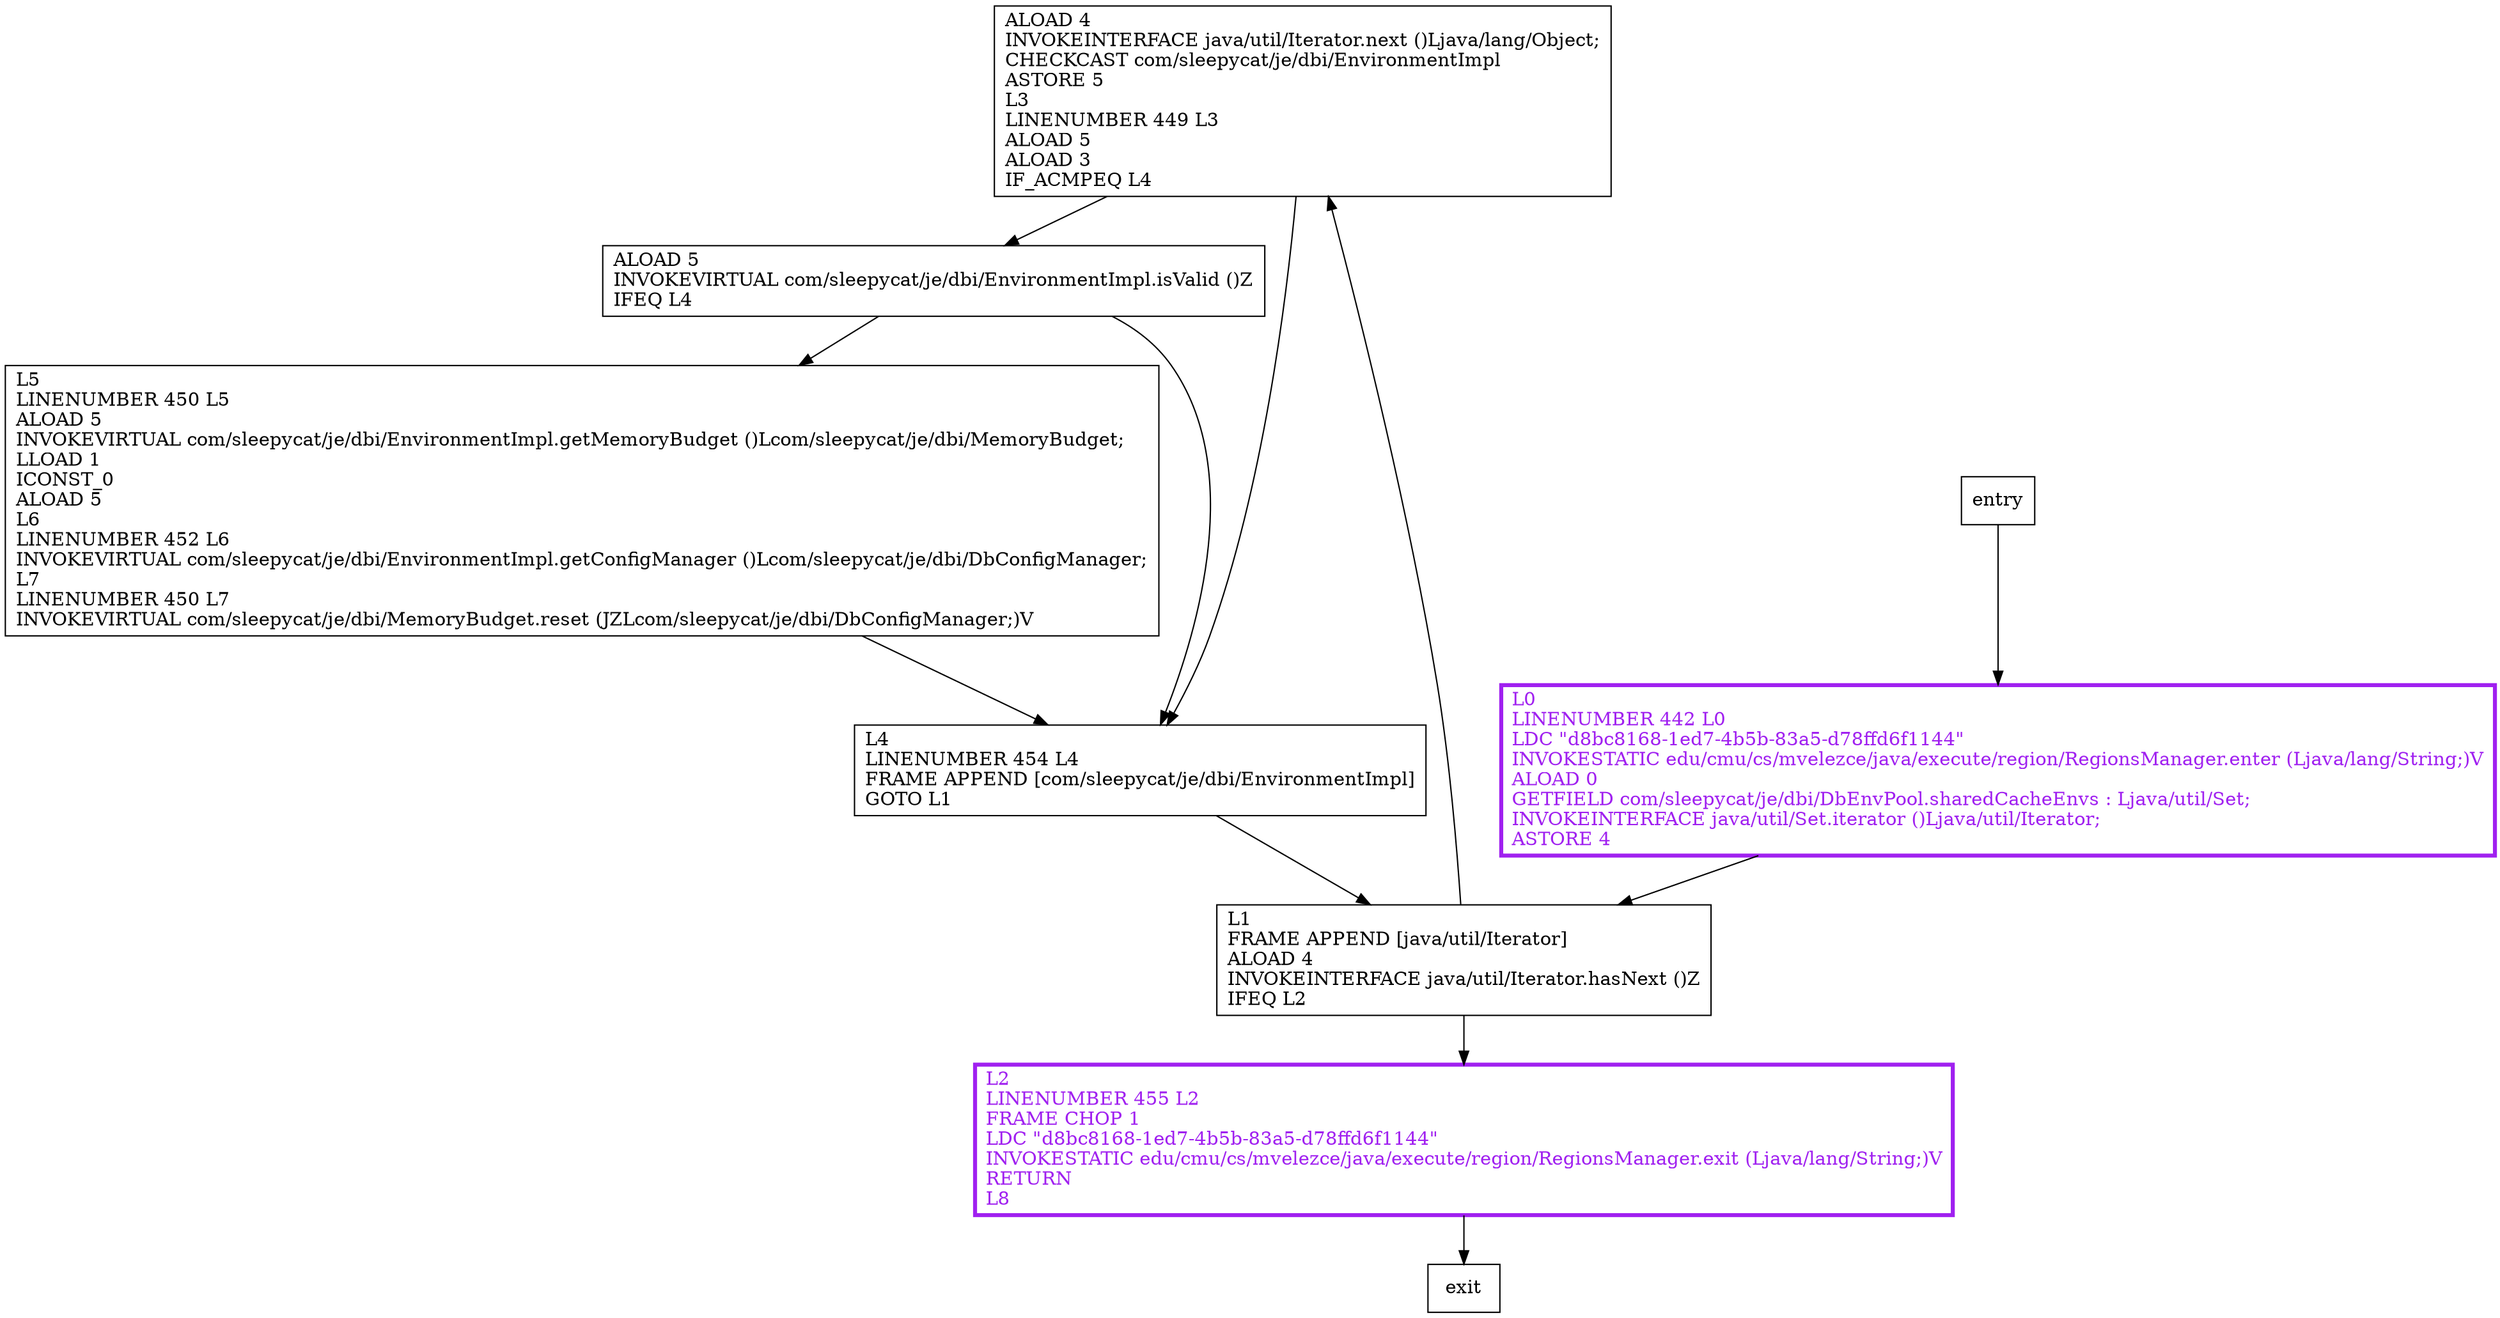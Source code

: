 digraph resetSharedCache {
node [shape=record];
366111745 [label="ALOAD 4\lINVOKEINTERFACE java/util/Iterator.next ()Ljava/lang/Object;\lCHECKCAST com/sleepycat/je/dbi/EnvironmentImpl\lASTORE 5\lL3\lLINENUMBER 449 L3\lALOAD 5\lALOAD 3\lIF_ACMPEQ L4\l"];
2005745650 [label="ALOAD 5\lINVOKEVIRTUAL com/sleepycat/je/dbi/EnvironmentImpl.isValid ()Z\lIFEQ L4\l"];
1043223563 [label="L1\lFRAME APPEND [java/util/Iterator]\lALOAD 4\lINVOKEINTERFACE java/util/Iterator.hasNext ()Z\lIFEQ L2\l"];
613991589 [label="L0\lLINENUMBER 442 L0\lLDC \"d8bc8168-1ed7-4b5b-83a5-d78ffd6f1144\"\lINVOKESTATIC edu/cmu/cs/mvelezce/java/execute/region/RegionsManager.enter (Ljava/lang/String;)V\lALOAD 0\lGETFIELD com/sleepycat/je/dbi/DbEnvPool.sharedCacheEnvs : Ljava/util/Set;\lINVOKEINTERFACE java/util/Set.iterator ()Ljava/util/Iterator;\lASTORE 4\l"];
1570494854 [label="L2\lLINENUMBER 455 L2\lFRAME CHOP 1\lLDC \"d8bc8168-1ed7-4b5b-83a5-d78ffd6f1144\"\lINVOKESTATIC edu/cmu/cs/mvelezce/java/execute/region/RegionsManager.exit (Ljava/lang/String;)V\lRETURN\lL8\l"];
949688850 [label="L5\lLINENUMBER 450 L5\lALOAD 5\lINVOKEVIRTUAL com/sleepycat/je/dbi/EnvironmentImpl.getMemoryBudget ()Lcom/sleepycat/je/dbi/MemoryBudget;\lLLOAD 1\lICONST_0\lALOAD 5\lL6\lLINENUMBER 452 L6\lINVOKEVIRTUAL com/sleepycat/je/dbi/EnvironmentImpl.getConfigManager ()Lcom/sleepycat/je/dbi/DbConfigManager;\lL7\lLINENUMBER 450 L7\lINVOKEVIRTUAL com/sleepycat/je/dbi/MemoryBudget.reset (JZLcom/sleepycat/je/dbi/DbConfigManager;)V\l"];
1003463428 [label="L4\lLINENUMBER 454 L4\lFRAME APPEND [com/sleepycat/je/dbi/EnvironmentImpl]\lGOTO L1\l"];
entry;
exit;
entry -> 613991589
366111745 -> 2005745650
366111745 -> 1003463428
2005745650 -> 949688850
2005745650 -> 1003463428
1043223563 -> 366111745
1043223563 -> 1570494854
613991589 -> 1043223563
1570494854 -> exit
949688850 -> 1003463428
1003463428 -> 1043223563
613991589[fontcolor="purple", penwidth=3, color="purple"];
1570494854[fontcolor="purple", penwidth=3, color="purple"];
}
